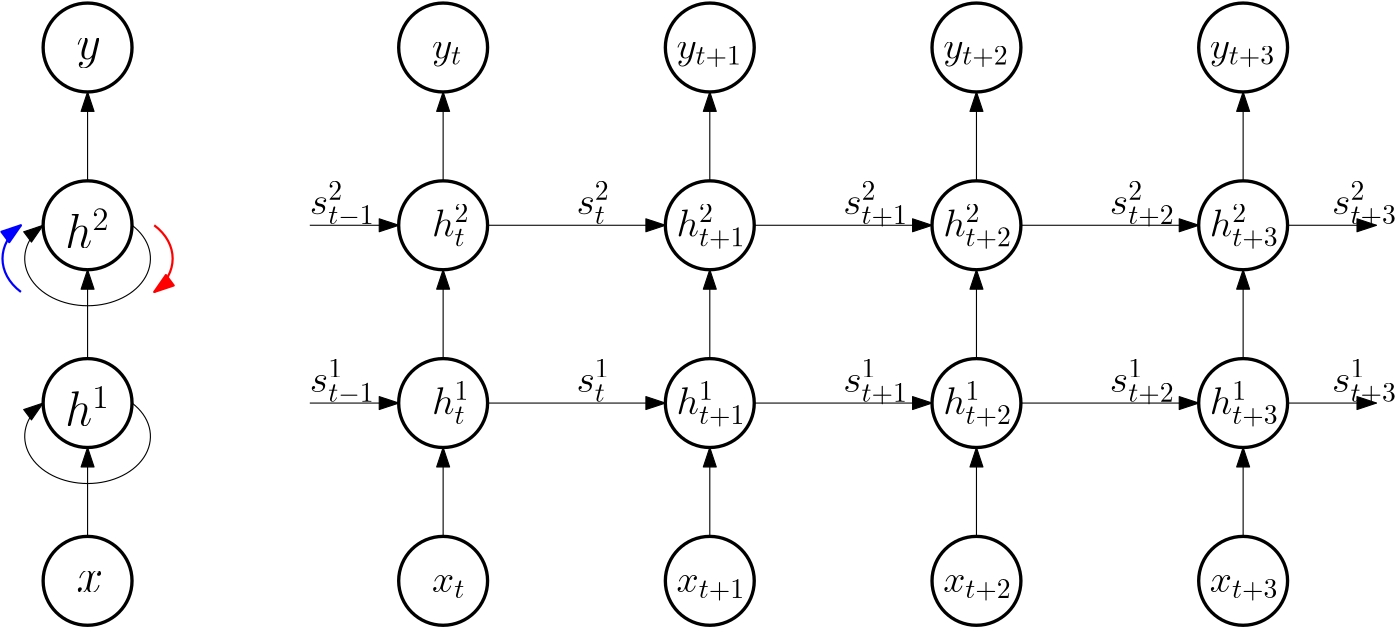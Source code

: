 <?xml version="1.0"?>
<!DOCTYPE ipe SYSTEM "ipe.dtd">
<ipe version="70206" creator="Ipe 7.2.7">
<info created="D:20180425094852" modified="D:20180504142250"/>
<ipestyle name="basic">
<symbol name="arrow/arc(spx)">
<path stroke="sym-stroke" fill="sym-stroke" pen="sym-pen">
0 0 m
-1 0.333 l
-1 -0.333 l
h
</path>
</symbol>
<symbol name="arrow/farc(spx)">
<path stroke="sym-stroke" fill="white" pen="sym-pen">
0 0 m
-1 0.333 l
-1 -0.333 l
h
</path>
</symbol>
<symbol name="arrow/ptarc(spx)">
<path stroke="sym-stroke" fill="sym-stroke" pen="sym-pen">
0 0 m
-1 0.333 l
-0.8 0 l
-1 -0.333 l
h
</path>
</symbol>
<symbol name="arrow/fptarc(spx)">
<path stroke="sym-stroke" fill="white" pen="sym-pen">
0 0 m
-1 0.333 l
-0.8 0 l
-1 -0.333 l
h
</path>
</symbol>
<symbol name="mark/circle(sx)" transformations="translations">
<path fill="sym-stroke">
0.6 0 0 0.6 0 0 e
0.4 0 0 0.4 0 0 e
</path>
</symbol>
<symbol name="mark/disk(sx)" transformations="translations">
<path fill="sym-stroke">
0.6 0 0 0.6 0 0 e
</path>
</symbol>
<symbol name="mark/fdisk(sfx)" transformations="translations">
<group>
<path fill="sym-fill">
0.5 0 0 0.5 0 0 e
</path>
<path fill="sym-stroke" fillrule="eofill">
0.6 0 0 0.6 0 0 e
0.4 0 0 0.4 0 0 e
</path>
</group>
</symbol>
<symbol name="mark/box(sx)" transformations="translations">
<path fill="sym-stroke" fillrule="eofill">
-0.6 -0.6 m
0.6 -0.6 l
0.6 0.6 l
-0.6 0.6 l
h
-0.4 -0.4 m
0.4 -0.4 l
0.4 0.4 l
-0.4 0.4 l
h
</path>
</symbol>
<symbol name="mark/square(sx)" transformations="translations">
<path fill="sym-stroke">
-0.6 -0.6 m
0.6 -0.6 l
0.6 0.6 l
-0.6 0.6 l
h
</path>
</symbol>
<symbol name="mark/fsquare(sfx)" transformations="translations">
<group>
<path fill="sym-fill">
-0.5 -0.5 m
0.5 -0.5 l
0.5 0.5 l
-0.5 0.5 l
h
</path>
<path fill="sym-stroke" fillrule="eofill">
-0.6 -0.6 m
0.6 -0.6 l
0.6 0.6 l
-0.6 0.6 l
h
-0.4 -0.4 m
0.4 -0.4 l
0.4 0.4 l
-0.4 0.4 l
h
</path>
</group>
</symbol>
<symbol name="mark/cross(sx)" transformations="translations">
<group>
<path fill="sym-stroke">
-0.43 -0.57 m
0.57 0.43 l
0.43 0.57 l
-0.57 -0.43 l
h
</path>
<path fill="sym-stroke">
-0.43 0.57 m
0.57 -0.43 l
0.43 -0.57 l
-0.57 0.43 l
h
</path>
</group>
</symbol>
<symbol name="arrow/fnormal(spx)">
<path stroke="sym-stroke" fill="white" pen="sym-pen">
0 0 m
-1 0.333 l
-1 -0.333 l
h
</path>
</symbol>
<symbol name="arrow/pointed(spx)">
<path stroke="sym-stroke" fill="sym-stroke" pen="sym-pen">
0 0 m
-1 0.333 l
-0.8 0 l
-1 -0.333 l
h
</path>
</symbol>
<symbol name="arrow/fpointed(spx)">
<path stroke="sym-stroke" fill="white" pen="sym-pen">
0 0 m
-1 0.333 l
-0.8 0 l
-1 -0.333 l
h
</path>
</symbol>
<symbol name="arrow/linear(spx)">
<path stroke="sym-stroke" pen="sym-pen">
-1 0.333 m
0 0 l
-1 -0.333 l
</path>
</symbol>
<symbol name="arrow/fdouble(spx)">
<path stroke="sym-stroke" fill="white" pen="sym-pen">
0 0 m
-1 0.333 l
-1 -0.333 l
h
-1 0 m
-2 0.333 l
-2 -0.333 l
h
</path>
</symbol>
<symbol name="arrow/double(spx)">
<path stroke="sym-stroke" fill="sym-stroke" pen="sym-pen">
0 0 m
-1 0.333 l
-1 -0.333 l
h
-1 0 m
-2 0.333 l
-2 -0.333 l
h
</path>
</symbol>
<pen name="heavier" value="0.8"/>
<pen name="fat" value="1.2"/>
<pen name="ultrafat" value="2"/>
<symbolsize name="large" value="5"/>
<symbolsize name="small" value="2"/>
<symbolsize name="tiny" value="1.1"/>
<arrowsize name="large" value="10"/>
<arrowsize name="small" value="5"/>
<arrowsize name="tiny" value="3"/>
<color name="red" value="1 0 0"/>
<color name="green" value="0 1 0"/>
<color name="blue" value="0 0 1"/>
<color name="yellow" value="1 1 0"/>
<color name="orange" value="1 0.647 0"/>
<color name="gold" value="1 0.843 0"/>
<color name="purple" value="0.627 0.125 0.941"/>
<color name="gray" value="0.745"/>
<color name="brown" value="0.647 0.165 0.165"/>
<color name="navy" value="0 0 0.502"/>
<color name="pink" value="1 0.753 0.796"/>
<color name="seagreen" value="0.18 0.545 0.341"/>
<color name="turquoise" value="0.251 0.878 0.816"/>
<color name="violet" value="0.933 0.51 0.933"/>
<color name="darkblue" value="0 0 0.545"/>
<color name="darkcyan" value="0 0.545 0.545"/>
<color name="darkgray" value="0.663"/>
<color name="darkgreen" value="0 0.392 0"/>
<color name="darkmagenta" value="0.545 0 0.545"/>
<color name="darkorange" value="1 0.549 0"/>
<color name="darkred" value="0.545 0 0"/>
<color name="lightblue" value="0.678 0.847 0.902"/>
<color name="lightcyan" value="0.878 1 1"/>
<color name="lightgray" value="0.827"/>
<color name="lightgreen" value="0.565 0.933 0.565"/>
<color name="lightyellow" value="1 1 0.878"/>
<dashstyle name="dashed" value="[4] 0"/>
<dashstyle name="dotted" value="[1 3] 0"/>
<dashstyle name="dash dotted" value="[4 2 1 2] 0"/>
<dashstyle name="dash dot dotted" value="[4 2 1 2 1 2] 0"/>
<textsize name="large" value="\large"/>
<textsize name="Large" value="\Large"/>
<textsize name="LARGE" value="\LARGE"/>
<textsize name="huge" value="\huge"/>
<textsize name="Huge" value="\Huge"/>
<textsize name="small" value="\small"/>
<textsize name="footnote" value="\footnotesize"/>
<textsize name="tiny" value="\tiny"/>
<textstyle name="center" begin="\begin{center}" end="\end{center}"/>
<textstyle name="itemize" begin="\begin{itemize}" end="\end{itemize}"/>
<textstyle name="item" begin="\begin{itemize}\item{}" end="\end{itemize}"/>
<gridsize name="4 pts" value="4"/>
<gridsize name="8 pts (~3 mm)" value="8"/>
<gridsize name="16 pts (~6 mm)" value="16"/>
<gridsize name="32 pts (~12 mm)" value="32"/>
<gridsize name="10 pts (~3.5 mm)" value="10"/>
<gridsize name="20 pts (~7 mm)" value="20"/>
<gridsize name="14 pts (~5 mm)" value="14"/>
<gridsize name="28 pts (~10 mm)" value="28"/>
<gridsize name="56 pts (~20 mm)" value="56"/>
<anglesize name="90 deg" value="90"/>
<anglesize name="60 deg" value="60"/>
<anglesize name="45 deg" value="45"/>
<anglesize name="30 deg" value="30"/>
<anglesize name="22.5 deg" value="22.5"/>
<opacity name="10%" value="0.1"/>
<opacity name="30%" value="0.3"/>
<opacity name="50%" value="0.5"/>
<opacity name="75%" value="0.75"/>
<tiling name="falling" angle="-60" step="4" width="1"/>
<tiling name="rising" angle="30" step="4" width="1"/>
</ipestyle>
<page>
<layer name="alpha"/>
<view layers="alpha" active="alpha"/>
<path layer="alpha" stroke="black" fill="white" pen="fat">
16 0 0 16 80 656 e
</path>
<path matrix="1 0 0 1 0 64" stroke="black" fill="white" pen="fat">
16 0 0 16 80 656 e
</path>
<path matrix="1 0 0 1 0 -64" stroke="black" fill="white" pen="fat">
16 0 0 16 80 656 e
</path>
<path matrix="1 0 0 1 0 -128" stroke="black" fill="white" pen="fat">
16 0 0 16 80 656 e
</path>
<path matrix="1 0 0 1 0 -64" stroke="black" arrow="normal/normal">
80 608 m
80 640 l
</path>
<path stroke="black" arrow="normal/normal">
80 608 m
80 640 l
</path>
<path matrix="1 0 0 1 0 64" stroke="black" arrow="normal/normal">
80 608 m
80 640 l
</path>
<path matrix="1 0 0 0.75 0 164" stroke="black" arrow="normal/normal">
96 656 m
22.6274 0 0 -22.6274 80 640 64 656 a
</path>
<path matrix="1 0 0 0.75 0 100" stroke="black" arrow="normal/normal">
96 656 m
22.6274 0 0 -22.6274 80 640 64 656 a
</path>
<path stroke="black" arrow="normal/normal">
160 656 m
192 656 l
</path>
<path matrix="1 0 0 1 128 0" stroke="black" fill="white" pen="fat">
16 0 0 16 80 656 e
</path>
<path matrix="1 0 0 1 128 64" stroke="black" fill="white" pen="fat">
16 0 0 16 80 656 e
</path>
<path matrix="1 0 0 1 128 -64" stroke="black" fill="white" pen="fat">
16 0 0 16 80 656 e
</path>
<path matrix="1 0 0 1 128 -128" stroke="black" fill="white" pen="fat">
16 0 0 16 80 656 e
</path>
<path matrix="1 0 0 1 224 -64" stroke="black" fill="white" pen="fat">
16 0 0 16 80 656 e
</path>
<path matrix="1 0 0 1 224 0" stroke="black" fill="white" pen="fat">
16 0 0 16 80 656 e
</path>
<path matrix="1 0 0 1 224 64" stroke="black" fill="white" pen="fat">
16 0 0 16 80 656 e
</path>
<path matrix="1 0 0 1 224 -128" stroke="black" fill="white" pen="fat">
16 0 0 16 80 656 e
</path>
<path matrix="1 0 0 1 320 -64" stroke="black" fill="white" pen="fat">
16 0 0 16 80 656 e
</path>
<path matrix="1 0 0 1 320 -128" stroke="black" fill="white" pen="fat">
16 0 0 16 80 656 e
</path>
<path matrix="1 0 0 1 320 0" stroke="black" fill="white" pen="fat">
16 0 0 16 80 656 e
</path>
<path matrix="1 0 0 1 320 64" stroke="black" fill="white" pen="fat">
16 0 0 16 80 656 e
</path>
<path matrix="1 0 0 1 416 64" stroke="black" fill="white" pen="fat">
16 0 0 16 80 656 e
</path>
<path matrix="1 0 0 1 416 0" stroke="black" fill="white" pen="fat">
16 0 0 16 80 656 e
</path>
<path matrix="1 0 0 1 416 -64" stroke="black" fill="white" pen="fat">
16 0 0 16 80 656 e
</path>
<path matrix="1 0 0 1 416 -128" stroke="black" fill="white" pen="fat">
16 0 0 16 80 656 e
</path>
<path matrix="1 0 0 1 0 -64" stroke="black" arrow="normal/normal">
160 656 m
192 656 l
</path>
<path matrix="1 0 0 1 352 -64" stroke="black" arrow="normal/normal">
160 656 m
192 656 l
</path>
<path matrix="1 0 0 1 352 0" stroke="black" arrow="normal/normal">
160 656 m
192 656 l
</path>
<path stroke="black" arrow="normal/normal">
224 656 m
288 656 l
</path>
<path matrix="1 0 0 1 0 -64" stroke="black" arrow="normal/normal">
224 656 m
288 656 l
</path>
<path matrix="1 0 0 1 96 -64" stroke="black" arrow="normal/normal">
224 656 m
288 656 l
</path>
<path matrix="1 0 0 1 96 0" stroke="black" arrow="normal/normal">
224 656 m
288 656 l
</path>
<path matrix="1 0 0 1 192 0" stroke="black" arrow="normal/normal">
224 656 m
288 656 l
</path>
<path matrix="1 0 0 1 192 -64" stroke="black" arrow="normal/normal">
224 656 m
288 656 l
</path>
<path matrix="1 0 0 1 128 -64" stroke="black" arrow="normal/normal">
80 608 m
80 640 l
</path>
<path matrix="1 0 0 1 128 0" stroke="black" arrow="normal/normal">
80 608 m
80 640 l
</path>
<path matrix="1 0 0 1 128 64" stroke="black" arrow="normal/normal">
80 608 m
80 640 l
</path>
<path matrix="1 0 0 1 224 -64" stroke="black" arrow="normal/normal">
80 608 m
80 640 l
</path>
<path matrix="1 0 0 1 224 0" stroke="black" arrow="normal/normal">
80 608 m
80 640 l
</path>
<path matrix="1 0 0 1 224 64" stroke="black" arrow="normal/normal">
80 608 m
80 640 l
</path>
<path matrix="1 0 0 1 320 -64" stroke="black" arrow="normal/normal">
80 608 m
80 640 l
</path>
<path matrix="1 0 0 1 320 0" stroke="black" arrow="normal/normal">
80 608 m
80 640 l
</path>
<path matrix="1 0 0 1 320 64" stroke="black" arrow="normal/normal">
80 608 m
80 640 l
</path>
<path matrix="1 0 0 1 416 -64" stroke="black" arrow="normal/normal">
80 608 m
80 640 l
</path>
<path matrix="1 0 0 1 416 0" stroke="black" arrow="normal/normal">
80 608 m
80 640 l
</path>
<path matrix="1 0 0 1 416 64" stroke="black" arrow="normal/normal">
80 608 m
80 640 l
</path>
<text matrix="1 0 0 1 4 4" transformations="translations" pos="72 520" stroke="black" type="label" width="9.579" height="7.412" depth="0" valign="baseline" size="LARGE" style="math">x</text>
<text matrix="1 0 0 1 0 -8" transformations="translations" pos="72 592" stroke="black" type="label" width="16.055" height="13.952" depth="0" valign="baseline" size="LARGE" style="math">h^{1}</text>
<text matrix="1 0 0 1 0 -8" transformations="translations" pos="72 656" stroke="black" type="label" width="16.055" height="13.952" depth="0" valign="baseline" size="LARGE" style="math">h^{2}</text>
<text matrix="1 0 0 1 4 4" transformations="translations" pos="72 712" stroke="black" type="label" width="8.837" height="7.41" depth="3.35" valign="baseline" size="LARGE" style="math">y</text>
<text transformations="translations" pos="160 596" stroke="black" type="label" width="23.443" height="11.623" depth="4.38" valign="baseline" size="Large" style="math">s_{t-1}^{1}</text>
<text transformations="translations" pos="160 660" stroke="black" type="label" width="23.443" height="11.623" depth="4.38" valign="baseline" size="Large" style="math">s_{t-1}^{2}</text>
<text transformations="translations" pos="204 524" stroke="black" type="label" width="12.078" height="6.179" depth="2.15" valign="baseline" size="Large" style="math">x_{t}</text>
<text transformations="translations" pos="204 588" stroke="black" type="label" width="13.566" height="11.623" depth="3.55" valign="baseline" size="Large" style="math">h_{t}^{1}</text>
<text transformations="translations" pos="204 652" stroke="black" type="label" width="13.566" height="11.623" depth="3.55" valign="baseline" size="Large" style="math">h_{t}^{2}</text>
<text transformations="translations" pos="204 716" stroke="black" type="label" width="10.945" height="6.176" depth="2.79" valign="baseline" size="Large" style="math">y_{t}</text>
<text matrix="1 0 0 1 96 0" transformations="translations" pos="160 596" stroke="black" type="label" width="12.096" height="11.623" depth="3.55" valign="baseline" size="Large" style="math">s_{t}^{1}</text>
<text matrix="1 0 0 1 96 0" transformations="translations" pos="160 660" stroke="black" type="label" width="12.096" height="11.623" depth="3.55" valign="baseline" size="Large" style="math">s_{t}^{2}</text>
<text matrix="1 0 0 1 88 0" transformations="translations" pos="204 524" stroke="black" type="label" width="24.808" height="6.179" depth="2.98" valign="baseline" size="Large" style="math">x_{t+1}</text>
<text matrix="1 0 0 1 88 0" transformations="translations" pos="204 588" stroke="black" type="label" width="24.912" height="11.623" depth="4.38" valign="baseline" size="Large" style="math">h_{t+1}^{1}</text>
<text matrix="1 0 0 1 88 0" transformations="translations" pos="204 652" stroke="black" type="label" width="24.912" height="11.623" depth="4.38" valign="baseline" size="Large" style="math">h_{t+1}^{2}</text>
<text matrix="1 0 0 1 88 0" transformations="translations" pos="204 716" stroke="black" type="label" width="23.675" height="6.179" depth="2.98" valign="baseline" size="Large" style="math">y_{t+1}</text>
<text matrix="1 0 0 1 192 0" transformations="translations" pos="160 596" stroke="black" type="label" width="23.443" height="11.623" depth="4.38" valign="baseline" size="Large" style="math">s_{t+1}^{1}</text>
<text matrix="1 0 0 1 192 0" transformations="translations" pos="160 660" stroke="black" type="label" width="23.443" height="11.623" depth="4.38" valign="baseline" size="Large" style="math">s_{t+1}^{2}</text>
<text matrix="1 0 0 1 184 0" transformations="translations" pos="204 524" stroke="black" type="label" width="24.808" height="6.179" depth="2.98" valign="baseline" size="Large" style="math">x_{t+2}</text>
<text matrix="1 0 0 1 184 0" transformations="translations" pos="204 588" stroke="black" type="label" width="24.912" height="11.623" depth="4.38" valign="baseline" size="Large" style="math">h_{t+2}^{1}</text>
<text matrix="1 0 0 1 184 0" transformations="translations" pos="204 652" stroke="black" type="label" width="24.912" height="11.623" depth="4.38" valign="baseline" size="Large" style="math">h_{t+2}^{2}</text>
<text matrix="1 0 0 1 184 0" transformations="translations" pos="204 716" stroke="black" type="label" width="23.675" height="6.179" depth="2.98" valign="baseline" size="Large" style="math">y_{t+2}</text>
<text matrix="1 0 0 1 288 0" transformations="translations" pos="160 596" stroke="black" type="label" width="23.443" height="11.623" depth="4.38" valign="baseline" size="Large" style="math">s_{t+2}^{1}</text>
<text matrix="1 0 0 1 288 0" transformations="translations" pos="160 660" stroke="black" type="label" width="23.443" height="11.623" depth="4.38" valign="baseline" size="Large" style="math">s_{t+2}^{2}</text>
<text matrix="1 0 0 1 280 0" transformations="translations" pos="204 524" stroke="black" type="label" width="24.808" height="6.179" depth="2.98" valign="baseline" size="Large" style="math">x_{t+3}</text>
<text matrix="1 0 0 1 280 0" transformations="translations" pos="204 588" stroke="black" type="label" width="24.912" height="11.623" depth="4.38" valign="baseline" size="Large" style="math">h_{t+3}^{1}</text>
<text matrix="1 0 0 1 280 0" transformations="translations" pos="204 652" stroke="black" type="label" width="24.912" height="11.623" depth="4.38" valign="baseline" size="Large" style="math">h_{t+3}^{2}</text>
<text matrix="1 0 0 1 280 0" transformations="translations" pos="204 716" stroke="black" type="label" width="23.675" height="6.179" depth="2.98" valign="baseline" size="Large" style="math">y_{t+3}</text>
<text transformations="translations" pos="528 660" stroke="black" type="label" width="23.443" height="11.623" depth="4.38" valign="baseline" size="Large" style="math">s_{t+3}^{2}</text>
<text transformations="translations" pos="528 596" stroke="black" type="label" width="23.443" height="11.623" depth="4.38" valign="baseline" size="Large" style="math">s_{t+3}^{1}</text>
<path matrix="1 0 0 0.75 8 296" stroke="red" pen="heavier" arrow="normal/normal">
96 480 m
22.6274 0 0 -22.6274 80 464 96 448 a
</path>
<path matrix="1 0 0 0.75 -104 320" stroke="blue" pen="heavier" join="1" arrow="normal/normal">
160 416 m
22.6274 0 0 -22.6274 176 432 160 448 a
</path>
</page>
</ipe>
